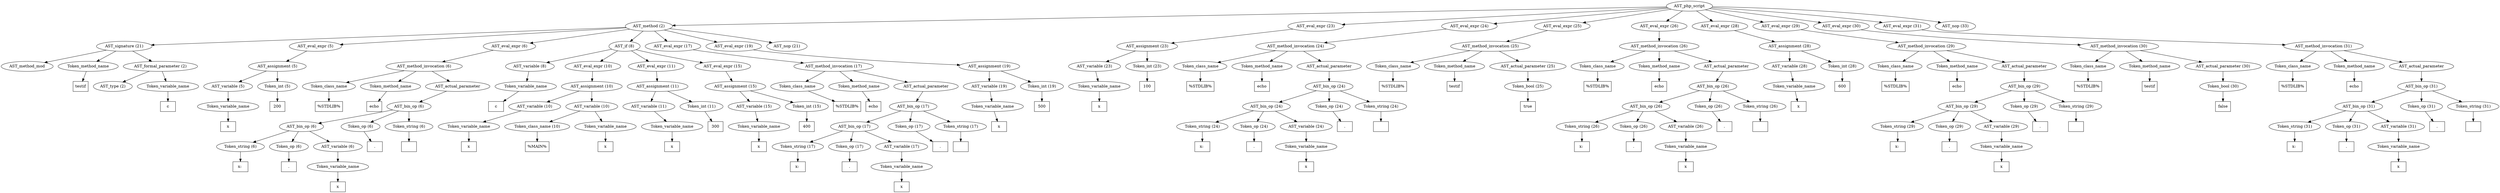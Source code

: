 /*
 * AST in dot format generated by phc -- the PHP compiler
 */

digraph AST {
node_0 [label="AST_php_script"];
node_1 [label="AST_method (2)"];
node_2 [label="AST_signature (21)"];
node_3 [label="AST_method_mod"];
node_4 [label="Token_method_name"];
node_5 [label="testif", shape=box]
node_4 -> node_5;
node_6 [label="AST_formal_parameter (2)"];
node_7 [label="AST_type (2)"];
node_8 [label="Token_variable_name"];
node_9 [label="c", shape=box]
node_8 -> node_9;
node_6 -> node_8;
node_6 -> node_7;
node_2 -> node_6;
node_2 -> node_4;
node_2 -> node_3;
node_10 [label="AST_eval_expr (5)"];
node_11 [label="AST_assignment (5)"];
node_12 [label="AST_variable (5)"];
node_13 [label="Token_variable_name"];
node_14 [label="x", shape=box]
node_13 -> node_14;
node_12 -> node_13;
node_15 [label="Token_int (5)"];
node_16 [label="200", shape=box]
node_15 -> node_16;
node_11 -> node_15;
node_11 -> node_12;
node_10 -> node_11;
node_17 [label="AST_eval_expr (6)"];
node_18 [label="AST_method_invocation (6)"];
node_19 [label="Token_class_name"];
node_20 [label="%STDLIB%", shape=box]
node_19 -> node_20;
node_21 [label="Token_method_name"];
node_22 [label="echo", shape=box]
node_21 -> node_22;
node_23 [label="AST_actual_parameter"];
node_24 [label="AST_bin_op (6)"];
node_25 [label="AST_bin_op (6)"];
node_26 [label="Token_string (6)"];
node_27 [label="x: ", shape=box]
node_26 -> node_27;
node_28 [label="Token_op (6)"];
node_29 [label=".", shape=box]
node_28 -> node_29;
node_30 [label="AST_variable (6)"];
node_31 [label="Token_variable_name"];
node_32 [label="x", shape=box]
node_31 -> node_32;
node_30 -> node_31;
node_25 -> node_30;
node_25 -> node_28;
node_25 -> node_26;
node_33 [label="Token_op (6)"];
node_34 [label=".", shape=box]
node_33 -> node_34;
node_35 [label="Token_string (6)"];
node_36 [label="", shape=box]
node_35 -> node_36;
node_24 -> node_35;
node_24 -> node_33;
node_24 -> node_25;
node_23 -> node_24;
node_18 -> node_23;
node_18 -> node_21;
node_18 -> node_19;
node_17 -> node_18;
node_37 [label="AST_if (8)"];
node_38 [label="AST_variable (8)"];
node_39 [label="Token_variable_name"];
node_40 [label="c", shape=box]
node_39 -> node_40;
node_38 -> node_39;
node_41 [label="AST_eval_expr (10)"];
node_42 [label="AST_assignment (10)"];
node_43 [label="AST_variable (10)"];
node_44 [label="Token_variable_name"];
node_45 [label="x", shape=box]
node_44 -> node_45;
node_43 -> node_44;
node_46 [label="AST_variable (10)"];
node_47 [label="Token_class_name (10)"];
node_48 [label="%MAIN%", shape=box]
node_47 -> node_48;
node_49 [label="Token_variable_name"];
node_50 [label="x", shape=box]
node_49 -> node_50;
node_46 -> node_49;
node_46 -> node_47;
node_42 -> node_46;
node_42 -> node_43;
node_41 -> node_42;
node_51 [label="AST_eval_expr (11)"];
node_52 [label="AST_assignment (11)"];
node_53 [label="AST_variable (11)"];
node_54 [label="Token_variable_name"];
node_55 [label="x", shape=box]
node_54 -> node_55;
node_53 -> node_54;
node_56 [label="Token_int (11)"];
node_57 [label="300", shape=box]
node_56 -> node_57;
node_52 -> node_56;
node_52 -> node_53;
node_51 -> node_52;
node_58 [label="AST_eval_expr (15)"];
node_59 [label="AST_assignment (15)"];
node_60 [label="AST_variable (15)"];
node_61 [label="Token_variable_name"];
node_62 [label="x", shape=box]
node_61 -> node_62;
node_60 -> node_61;
node_63 [label="Token_int (15)"];
node_64 [label="400", shape=box]
node_63 -> node_64;
node_59 -> node_63;
node_59 -> node_60;
node_58 -> node_59;
node_37 -> node_58;
node_37 -> node_51;
node_37 -> node_41;
node_37 -> node_38;
node_65 [label="AST_eval_expr (17)"];
node_66 [label="AST_method_invocation (17)"];
node_67 [label="Token_class_name"];
node_68 [label="%STDLIB%", shape=box]
node_67 -> node_68;
node_69 [label="Token_method_name"];
node_70 [label="echo", shape=box]
node_69 -> node_70;
node_71 [label="AST_actual_parameter"];
node_72 [label="AST_bin_op (17)"];
node_73 [label="AST_bin_op (17)"];
node_74 [label="Token_string (17)"];
node_75 [label="x: ", shape=box]
node_74 -> node_75;
node_76 [label="Token_op (17)"];
node_77 [label=".", shape=box]
node_76 -> node_77;
node_78 [label="AST_variable (17)"];
node_79 [label="Token_variable_name"];
node_80 [label="x", shape=box]
node_79 -> node_80;
node_78 -> node_79;
node_73 -> node_78;
node_73 -> node_76;
node_73 -> node_74;
node_81 [label="Token_op (17)"];
node_82 [label=".", shape=box]
node_81 -> node_82;
node_83 [label="Token_string (17)"];
node_84 [label="", shape=box]
node_83 -> node_84;
node_72 -> node_83;
node_72 -> node_81;
node_72 -> node_73;
node_71 -> node_72;
node_66 -> node_71;
node_66 -> node_69;
node_66 -> node_67;
node_65 -> node_66;
node_85 [label="AST_eval_expr (19)"];
node_86 [label="AST_assignment (19)"];
node_87 [label="AST_variable (19)"];
node_88 [label="Token_variable_name"];
node_89 [label="x", shape=box]
node_88 -> node_89;
node_87 -> node_88;
node_90 [label="Token_int (19)"];
node_91 [label="500", shape=box]
node_90 -> node_91;
node_86 -> node_90;
node_86 -> node_87;
node_85 -> node_86;
node_92 [label="AST_nop (21)"];
node_1 -> node_92;
node_1 -> node_85;
node_1 -> node_65;
node_1 -> node_37;
node_1 -> node_17;
node_1 -> node_10;
node_1 -> node_2;
node_93 [label="AST_eval_expr (23)"];
node_94 [label="AST_assignment (23)"];
node_95 [label="AST_variable (23)"];
node_96 [label="Token_variable_name"];
node_97 [label="x", shape=box]
node_96 -> node_97;
node_95 -> node_96;
node_98 [label="Token_int (23)"];
node_99 [label="100", shape=box]
node_98 -> node_99;
node_94 -> node_98;
node_94 -> node_95;
node_93 -> node_94;
node_100 [label="AST_eval_expr (24)"];
node_101 [label="AST_method_invocation (24)"];
node_102 [label="Token_class_name"];
node_103 [label="%STDLIB%", shape=box]
node_102 -> node_103;
node_104 [label="Token_method_name"];
node_105 [label="echo", shape=box]
node_104 -> node_105;
node_106 [label="AST_actual_parameter"];
node_107 [label="AST_bin_op (24)"];
node_108 [label="AST_bin_op (24)"];
node_109 [label="Token_string (24)"];
node_110 [label="x: ", shape=box]
node_109 -> node_110;
node_111 [label="Token_op (24)"];
node_112 [label=".", shape=box]
node_111 -> node_112;
node_113 [label="AST_variable (24)"];
node_114 [label="Token_variable_name"];
node_115 [label="x", shape=box]
node_114 -> node_115;
node_113 -> node_114;
node_108 -> node_113;
node_108 -> node_111;
node_108 -> node_109;
node_116 [label="Token_op (24)"];
node_117 [label=".", shape=box]
node_116 -> node_117;
node_118 [label="Token_string (24)"];
node_119 [label="", shape=box]
node_118 -> node_119;
node_107 -> node_118;
node_107 -> node_116;
node_107 -> node_108;
node_106 -> node_107;
node_101 -> node_106;
node_101 -> node_104;
node_101 -> node_102;
node_100 -> node_101;
node_120 [label="AST_eval_expr (25)"];
node_121 [label="AST_method_invocation (25)"];
node_122 [label="Token_class_name"];
node_123 [label="%STDLIB%", shape=box]
node_122 -> node_123;
node_124 [label="Token_method_name"];
node_125 [label="testif", shape=box]
node_124 -> node_125;
node_126 [label="AST_actual_parameter (25)"];
node_127 [label="Token_bool (25)"];
node_128 [label="true", shape=box]
node_127 -> node_128;
node_126 -> node_127;
node_121 -> node_126;
node_121 -> node_124;
node_121 -> node_122;
node_120 -> node_121;
node_129 [label="AST_eval_expr (26)"];
node_130 [label="AST_method_invocation (26)"];
node_131 [label="Token_class_name"];
node_132 [label="%STDLIB%", shape=box]
node_131 -> node_132;
node_133 [label="Token_method_name"];
node_134 [label="echo", shape=box]
node_133 -> node_134;
node_135 [label="AST_actual_parameter"];
node_136 [label="AST_bin_op (26)"];
node_137 [label="AST_bin_op (26)"];
node_138 [label="Token_string (26)"];
node_139 [label="x: ", shape=box]
node_138 -> node_139;
node_140 [label="Token_op (26)"];
node_141 [label=".", shape=box]
node_140 -> node_141;
node_142 [label="AST_variable (26)"];
node_143 [label="Token_variable_name"];
node_144 [label="x", shape=box]
node_143 -> node_144;
node_142 -> node_143;
node_137 -> node_142;
node_137 -> node_140;
node_137 -> node_138;
node_145 [label="Token_op (26)"];
node_146 [label=".", shape=box]
node_145 -> node_146;
node_147 [label="Token_string (26)"];
node_148 [label="", shape=box]
node_147 -> node_148;
node_136 -> node_147;
node_136 -> node_145;
node_136 -> node_137;
node_135 -> node_136;
node_130 -> node_135;
node_130 -> node_133;
node_130 -> node_131;
node_129 -> node_130;
node_149 [label="AST_eval_expr (28)"];
node_150 [label="AST_assignment (28)"];
node_151 [label="AST_variable (28)"];
node_152 [label="Token_variable_name"];
node_153 [label="x", shape=box]
node_152 -> node_153;
node_151 -> node_152;
node_154 [label="Token_int (28)"];
node_155 [label="600", shape=box]
node_154 -> node_155;
node_150 -> node_154;
node_150 -> node_151;
node_149 -> node_150;
node_156 [label="AST_eval_expr (29)"];
node_157 [label="AST_method_invocation (29)"];
node_158 [label="Token_class_name"];
node_159 [label="%STDLIB%", shape=box]
node_158 -> node_159;
node_160 [label="Token_method_name"];
node_161 [label="echo", shape=box]
node_160 -> node_161;
node_162 [label="AST_actual_parameter"];
node_163 [label="AST_bin_op (29)"];
node_164 [label="AST_bin_op (29)"];
node_165 [label="Token_string (29)"];
node_166 [label="x: ", shape=box]
node_165 -> node_166;
node_167 [label="Token_op (29)"];
node_168 [label=".", shape=box]
node_167 -> node_168;
node_169 [label="AST_variable (29)"];
node_170 [label="Token_variable_name"];
node_171 [label="x", shape=box]
node_170 -> node_171;
node_169 -> node_170;
node_164 -> node_169;
node_164 -> node_167;
node_164 -> node_165;
node_172 [label="Token_op (29)"];
node_173 [label=".", shape=box]
node_172 -> node_173;
node_174 [label="Token_string (29)"];
node_175 [label="", shape=box]
node_174 -> node_175;
node_163 -> node_174;
node_163 -> node_172;
node_163 -> node_164;
node_162 -> node_163;
node_157 -> node_162;
node_157 -> node_160;
node_157 -> node_158;
node_156 -> node_157;
node_176 [label="AST_eval_expr (30)"];
node_177 [label="AST_method_invocation (30)"];
node_178 [label="Token_class_name"];
node_179 [label="%STDLIB%", shape=box]
node_178 -> node_179;
node_180 [label="Token_method_name"];
node_181 [label="testif", shape=box]
node_180 -> node_181;
node_182 [label="AST_actual_parameter (30)"];
node_183 [label="Token_bool (30)"];
node_184 [label="false", shape=box]
node_183 -> node_184;
node_182 -> node_183;
node_177 -> node_182;
node_177 -> node_180;
node_177 -> node_178;
node_176 -> node_177;
node_185 [label="AST_eval_expr (31)"];
node_186 [label="AST_method_invocation (31)"];
node_187 [label="Token_class_name"];
node_188 [label="%STDLIB%", shape=box]
node_187 -> node_188;
node_189 [label="Token_method_name"];
node_190 [label="echo", shape=box]
node_189 -> node_190;
node_191 [label="AST_actual_parameter"];
node_192 [label="AST_bin_op (31)"];
node_193 [label="AST_bin_op (31)"];
node_194 [label="Token_string (31)"];
node_195 [label="x: ", shape=box]
node_194 -> node_195;
node_196 [label="Token_op (31)"];
node_197 [label=".", shape=box]
node_196 -> node_197;
node_198 [label="AST_variable (31)"];
node_199 [label="Token_variable_name"];
node_200 [label="x", shape=box]
node_199 -> node_200;
node_198 -> node_199;
node_193 -> node_198;
node_193 -> node_196;
node_193 -> node_194;
node_201 [label="Token_op (31)"];
node_202 [label=".", shape=box]
node_201 -> node_202;
node_203 [label="Token_string (31)"];
node_204 [label="", shape=box]
node_203 -> node_204;
node_192 -> node_203;
node_192 -> node_201;
node_192 -> node_193;
node_191 -> node_192;
node_186 -> node_191;
node_186 -> node_189;
node_186 -> node_187;
node_185 -> node_186;
node_205 [label="AST_nop (33)"];
node_0 -> node_205;
node_0 -> node_185;
node_0 -> node_176;
node_0 -> node_156;
node_0 -> node_149;
node_0 -> node_129;
node_0 -> node_120;
node_0 -> node_100;
node_0 -> node_93;
node_0 -> node_1;
}
